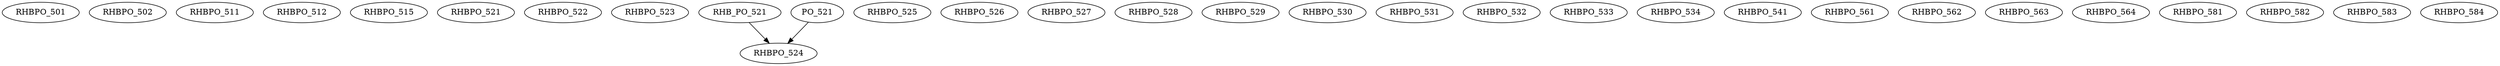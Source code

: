 digraph G {
    RHBPO_501;
    RHBPO_502;
    RHBPO_511;
    RHBPO_512;
    RHBPO_515;
    RHBPO_521;
    RHBPO_522;
    RHBPO_523;
    edge [color=black];
    RHB_PO_521 -> RHBPO_524;
    PO_521 -> RHBPO_524;
    RHBPO_525;
    RHBPO_526;
    RHBPO_527;
    RHBPO_528;
    RHBPO_529;
    RHBPO_530;
    RHBPO_531;
    RHBPO_532;
    RHBPO_533;
    RHBPO_534;
    RHBPO_541;
    RHBPO_561;
    RHBPO_562;
    RHBPO_563;
    RHBPO_564;
    RHBPO_581;
    RHBPO_582;
    RHBPO_583;
    RHBPO_584;
}
